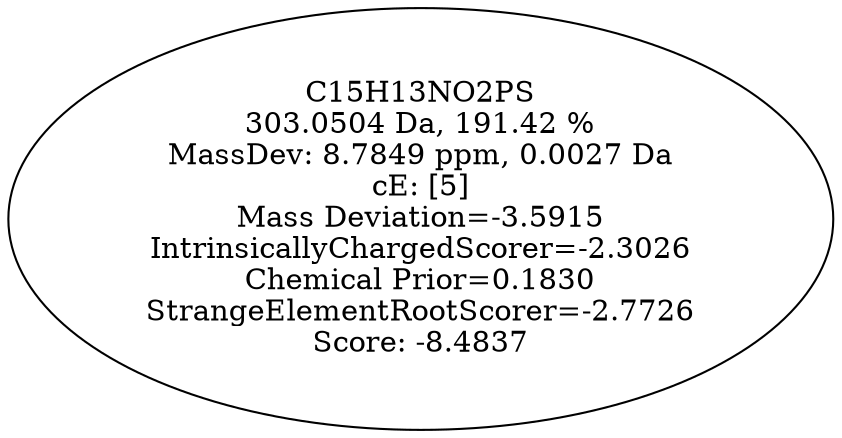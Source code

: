 strict digraph {
v1 [label="C15H13NO2PS\n303.0504 Da, 191.42 %\nMassDev: 8.7849 ppm, 0.0027 Da\ncE: [5]\nMass Deviation=-3.5915\nIntrinsicallyChargedScorer=-2.3026\nChemical Prior=0.1830\nStrangeElementRootScorer=-2.7726\nScore: -8.4837"];
}